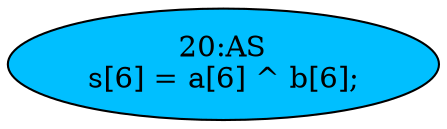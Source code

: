 strict digraph "" {
	node [label="\N"];
	"20:AS"	[ast="<pyverilog.vparser.ast.Assign object at 0x7f2c9edf8e90>",
		def_var="['s']",
		fillcolor=deepskyblue,
		label="20:AS
s[6] = a[6] ^ b[6];",
		statements="[]",
		style=filled,
		typ=Assign,
		use_var="['a', 'b']"];
}
